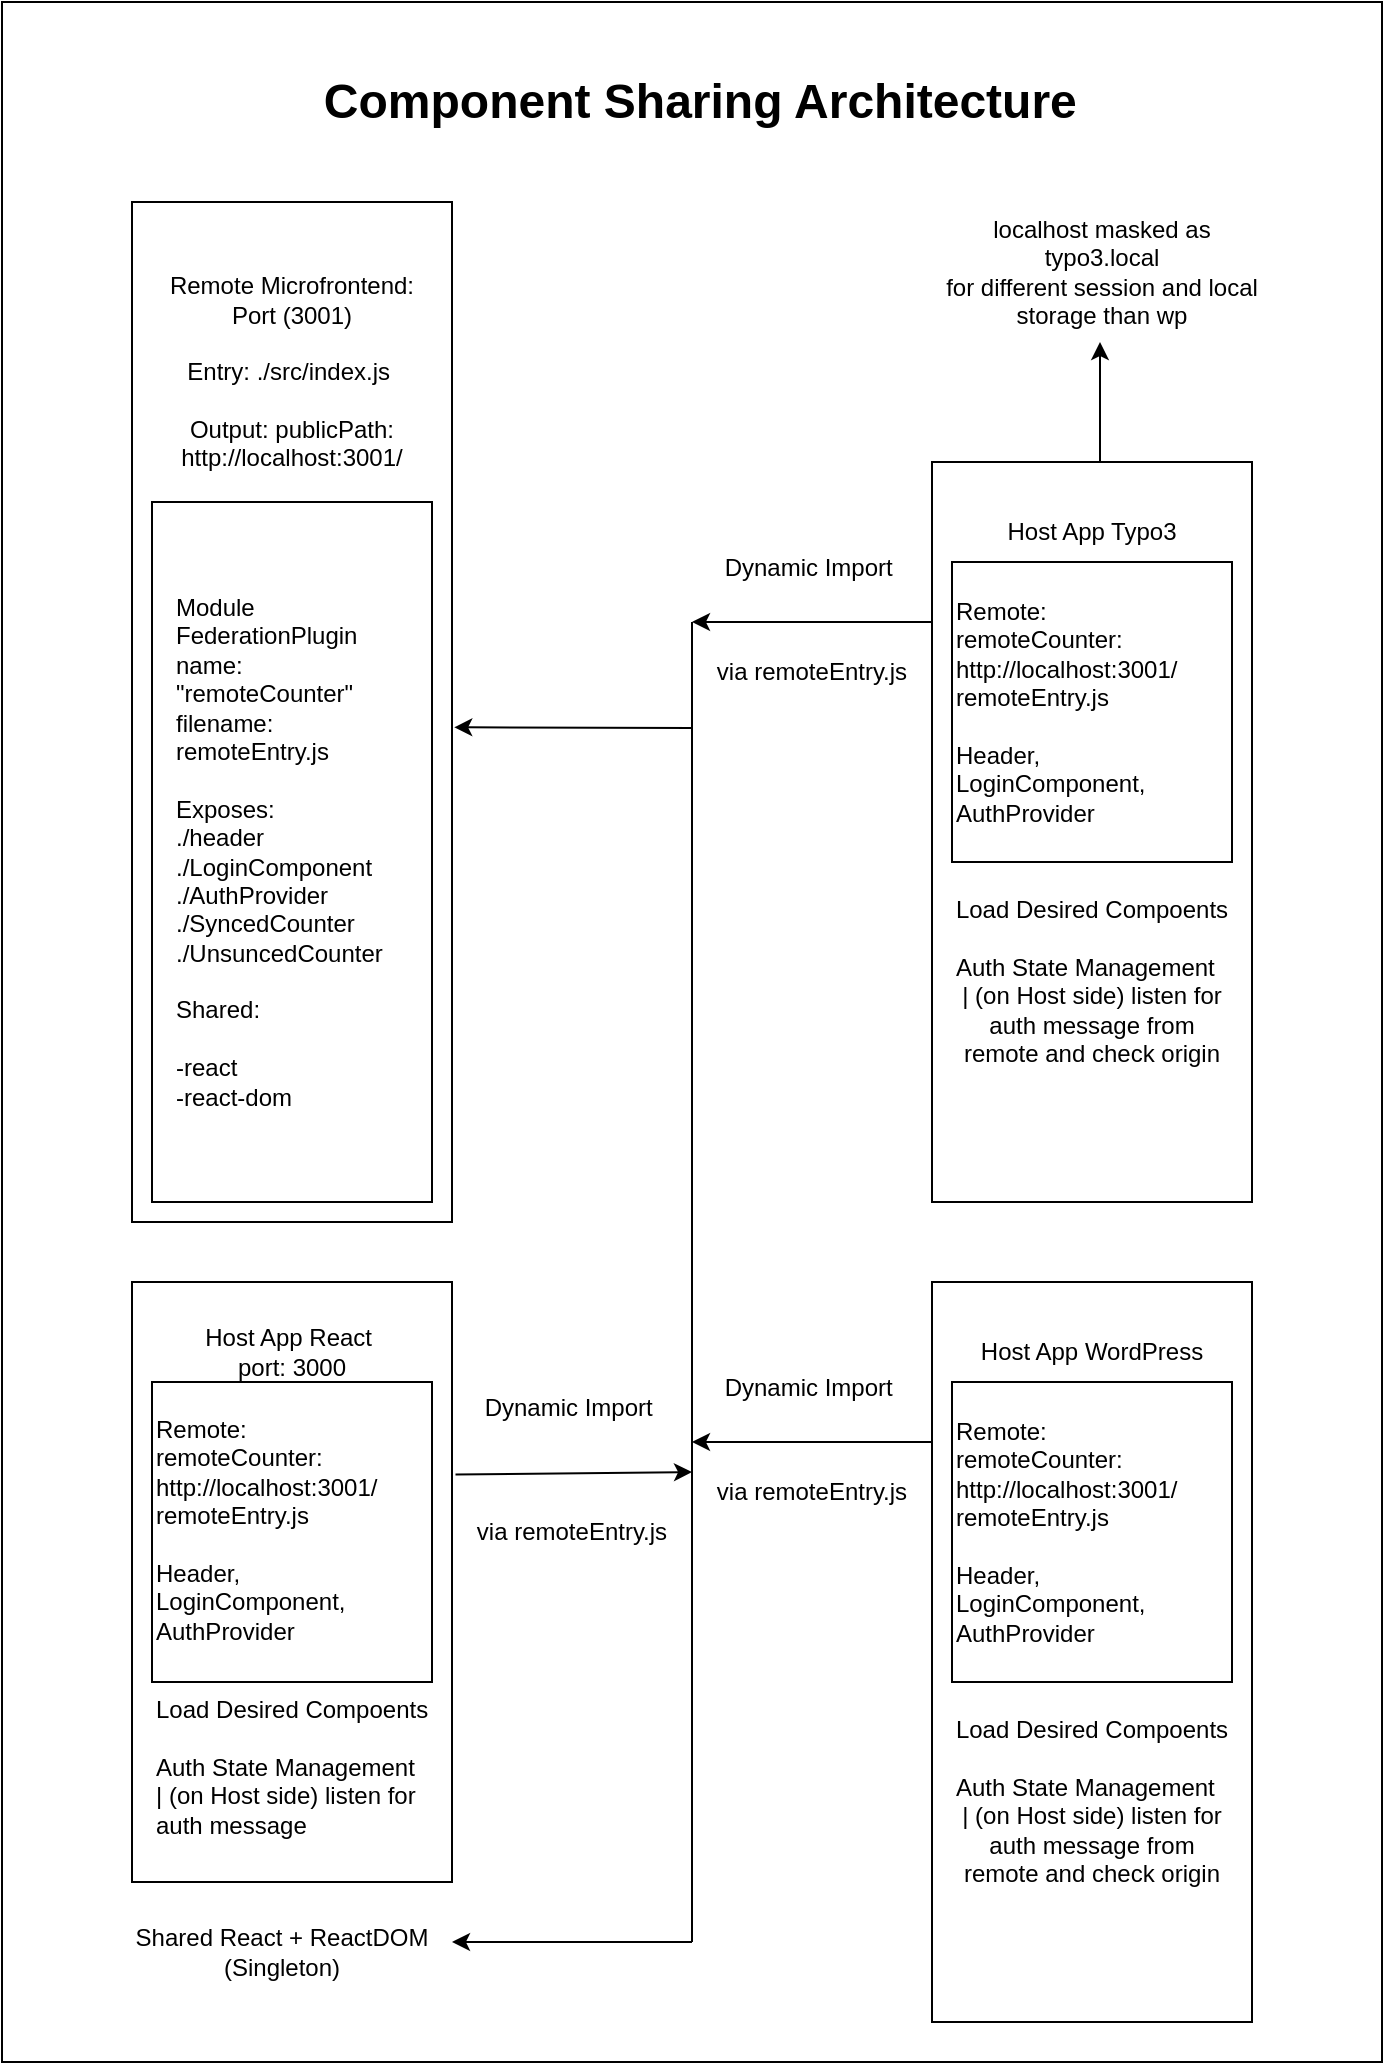 <mxfile>
    <diagram id="EwUfucJ6vUFGV-msjvUV" name="Component Sharing Architecture">
        <mxGraphModel dx="1811" dy="1042" grid="1" gridSize="10" guides="1" tooltips="1" connect="1" arrows="1" fold="1" page="1" pageScale="1" pageWidth="850" pageHeight="1100" math="0" shadow="0">
            <root>
                <mxCell id="0"/>
                <mxCell id="1" parent="0"/>
                <mxCell id="40" value="" style="rounded=0;whiteSpace=wrap;html=1;" vertex="1" parent="1">
                    <mxGeometry x="80" y="30" width="690" height="1030" as="geometry"/>
                </mxCell>
                <mxCell id="7" style="edgeStyle=none;html=1;entryX=1.007;entryY=0.515;entryDx=0;entryDy=0;entryPerimeter=0;" edge="1" parent="1" target="2">
                    <mxGeometry relative="1" as="geometry">
                        <mxPoint x="465" y="385" as="targetPoint"/>
                        <mxPoint x="425" y="393" as="sourcePoint"/>
                    </mxGeometry>
                </mxCell>
                <mxCell id="2" value="" style="rounded=0;whiteSpace=wrap;html=1;" vertex="1" parent="1">
                    <mxGeometry x="145" y="130" width="160" height="510" as="geometry"/>
                </mxCell>
                <mxCell id="3" value="Remote Microfrontend: Port (3001)&lt;div&gt;&lt;br&gt;&lt;/div&gt;&lt;div&gt;Entry: ./src/index.js&amp;nbsp;&lt;/div&gt;&lt;div&gt;&lt;br&gt;&lt;/div&gt;&lt;div&gt;Output: publicPath:&lt;/div&gt;&lt;div&gt;http://localhost:3001/&lt;/div&gt;" style="text;html=1;align=center;verticalAlign=middle;whiteSpace=wrap;rounded=0;" vertex="1" parent="1">
                    <mxGeometry x="155" y="150" width="140" height="130" as="geometry"/>
                </mxCell>
                <mxCell id="5" value="" style="rounded=0;whiteSpace=wrap;html=1;" vertex="1" parent="1">
                    <mxGeometry x="155" y="280" width="140" height="350" as="geometry"/>
                </mxCell>
                <mxCell id="6" value="Module FederationPlugin&lt;div&gt;name: &quot;remoteCounter&quot;&lt;/div&gt;&lt;div&gt;filename: remoteEntry.js&lt;/div&gt;&lt;div&gt;&lt;br&gt;&lt;/div&gt;&lt;div&gt;Exposes:&lt;/div&gt;&lt;div&gt;./header&lt;/div&gt;&lt;div&gt;./LoginComponent&lt;/div&gt;&lt;div&gt;./AuthProvider&lt;/div&gt;&lt;div&gt;./SyncedCounter&lt;/div&gt;&lt;div&gt;./UnsuncedCounter&lt;/div&gt;&lt;div&gt;&lt;br&gt;&lt;/div&gt;&lt;div&gt;Shared:&lt;/div&gt;&lt;div&gt;&lt;br&gt;&lt;/div&gt;&lt;div&gt;-react&amp;nbsp;&lt;/div&gt;&lt;div&gt;-react-dom&lt;/div&gt;" style="text;html=1;align=left;verticalAlign=middle;whiteSpace=wrap;rounded=0;" vertex="1" parent="1">
                    <mxGeometry x="165" y="290" width="120" height="330" as="geometry"/>
                </mxCell>
                <mxCell id="8" value="" style="endArrow=none;html=1;" edge="1" parent="1">
                    <mxGeometry width="50" height="50" relative="1" as="geometry">
                        <mxPoint x="425" y="1000" as="sourcePoint"/>
                        <mxPoint x="425" y="340" as="targetPoint"/>
                        <Array as="points"/>
                    </mxGeometry>
                </mxCell>
                <mxCell id="11" style="edgeStyle=none;html=1;exitX=1.011;exitY=0.321;exitDx=0;exitDy=0;exitPerimeter=0;" edge="1" parent="1" source="9">
                    <mxGeometry relative="1" as="geometry">
                        <mxPoint x="425" y="765" as="targetPoint"/>
                    </mxGeometry>
                </mxCell>
                <mxCell id="9" value="" style="rounded=0;whiteSpace=wrap;html=1;" vertex="1" parent="1">
                    <mxGeometry x="145" y="670" width="160" height="300" as="geometry"/>
                </mxCell>
                <mxCell id="10" value="Host App React&amp;nbsp;&lt;div&gt;port: 3000&lt;/div&gt;" style="text;html=1;align=center;verticalAlign=middle;whiteSpace=wrap;rounded=0;" vertex="1" parent="1">
                    <mxGeometry x="155" y="680" width="140" height="50" as="geometry"/>
                </mxCell>
                <mxCell id="13" value="" style="endArrow=classic;html=1;" edge="1" parent="1">
                    <mxGeometry width="50" height="50" relative="1" as="geometry">
                        <mxPoint x="425" y="1000" as="sourcePoint"/>
                        <mxPoint x="305" y="1000" as="targetPoint"/>
                    </mxGeometry>
                </mxCell>
                <mxCell id="14" value="Shared React + ReactDOM (Singleton)" style="text;html=1;align=center;verticalAlign=middle;whiteSpace=wrap;rounded=0;" vertex="1" parent="1">
                    <mxGeometry x="140" y="990" width="160" height="30" as="geometry"/>
                </mxCell>
                <mxCell id="15" value="" style="rounded=0;whiteSpace=wrap;html=1;" vertex="1" parent="1">
                    <mxGeometry x="155" y="720" width="140" height="150" as="geometry"/>
                </mxCell>
                <mxCell id="16" value="Dynamic Import&amp;nbsp;&lt;div&gt;&lt;br&gt;&lt;/div&gt;" style="text;html=1;align=center;verticalAlign=middle;whiteSpace=wrap;rounded=0;" vertex="1" parent="1">
                    <mxGeometry x="315" y="730" width="100" height="20" as="geometry"/>
                </mxCell>
                <mxCell id="17" value="via remoteEntry.js" style="text;html=1;align=center;verticalAlign=middle;whiteSpace=wrap;rounded=0;" vertex="1" parent="1">
                    <mxGeometry x="300" y="780" width="130" height="30" as="geometry"/>
                </mxCell>
                <mxCell id="18" value="Remote:&lt;div&gt;remoteCounter:&lt;/div&gt;&lt;div&gt;http://localhost:3001/&lt;/div&gt;&lt;div&gt;remoteEntry.js&lt;/div&gt;&lt;div&gt;&lt;br&gt;&lt;/div&gt;&lt;div&gt;Header, LoginComponent, AuthProvider&lt;/div&gt;" style="text;html=1;align=left;verticalAlign=top;whiteSpace=wrap;rounded=0;" vertex="1" parent="1">
                    <mxGeometry x="155" y="730" width="140" height="120" as="geometry"/>
                </mxCell>
                <mxCell id="19" value="&lt;div&gt;Load Desired Compoents&lt;/div&gt;&lt;div&gt;&lt;br&gt;&lt;/div&gt;&lt;div&gt;&lt;div&gt;Auth State Management&amp;nbsp;&amp;nbsp;&lt;/div&gt;&lt;div&gt;| (on Host side) listen for auth message&lt;/div&gt;&lt;/div&gt;" style="text;html=1;align=left;verticalAlign=top;whiteSpace=wrap;rounded=0;" vertex="1" parent="1">
                    <mxGeometry x="155" y="870" width="140" height="110" as="geometry"/>
                </mxCell>
                <mxCell id="20" value="" style="rounded=0;whiteSpace=wrap;html=1;" vertex="1" parent="1">
                    <mxGeometry x="545" y="670" width="160" height="370" as="geometry"/>
                </mxCell>
                <mxCell id="21" value="Host App WordPress" style="text;html=1;align=center;verticalAlign=middle;whiteSpace=wrap;rounded=0;" vertex="1" parent="1">
                    <mxGeometry x="555" y="680" width="140" height="50" as="geometry"/>
                </mxCell>
                <mxCell id="22" value="" style="rounded=0;whiteSpace=wrap;html=1;" vertex="1" parent="1">
                    <mxGeometry x="555" y="720" width="140" height="150" as="geometry"/>
                </mxCell>
                <mxCell id="23" value="Remote:&lt;div&gt;remoteCounter:&lt;/div&gt;&lt;div&gt;http://localhost:3001/&lt;/div&gt;&lt;div&gt;remoteEntry.js&lt;/div&gt;&lt;div&gt;&lt;br&gt;&lt;/div&gt;&lt;div&gt;&lt;div&gt;&lt;span style=&quot;background-color: transparent;&quot;&gt;Header, LoginComponent, AuthProvider&lt;/span&gt;&lt;/div&gt;&lt;/div&gt;" style="text;html=1;align=left;verticalAlign=middle;whiteSpace=wrap;rounded=0;" vertex="1" parent="1">
                    <mxGeometry x="555" y="730" width="140" height="130" as="geometry"/>
                </mxCell>
                <mxCell id="24" value="&lt;div&gt;Load Desired Compoents&lt;/div&gt;&lt;div&gt;&lt;br&gt;&lt;/div&gt;&lt;div&gt;&lt;div&gt;Auth State Management&amp;nbsp;&amp;nbsp;&lt;/div&gt;&lt;div&gt;| (on Host side) listen for auth message from remote and check origin&lt;/div&gt;&lt;/div&gt;&lt;div&gt;&lt;br style=&quot;color: rgb(63, 63, 63); text-align: left;&quot;&gt;&lt;/div&gt;" style="text;html=1;align=center;verticalAlign=top;whiteSpace=wrap;rounded=0;" vertex="1" parent="1">
                    <mxGeometry x="555" y="880" width="140" height="140" as="geometry"/>
                </mxCell>
                <mxCell id="26" style="edgeStyle=none;html=1;" edge="1" parent="1">
                    <mxGeometry relative="1" as="geometry">
                        <mxPoint x="425" y="750" as="targetPoint"/>
                        <mxPoint x="545" y="750" as="sourcePoint"/>
                    </mxGeometry>
                </mxCell>
                <mxCell id="27" value="Dynamic Import&amp;nbsp;&lt;div&gt;&lt;br&gt;&lt;/div&gt;" style="text;html=1;align=center;verticalAlign=middle;whiteSpace=wrap;rounded=0;" vertex="1" parent="1">
                    <mxGeometry x="435" y="720" width="100" height="20" as="geometry"/>
                </mxCell>
                <mxCell id="28" value="via remoteEntry.js" style="text;html=1;align=center;verticalAlign=middle;whiteSpace=wrap;rounded=0;" vertex="1" parent="1">
                    <mxGeometry x="420" y="760" width="130" height="30" as="geometry"/>
                </mxCell>
                <mxCell id="29" value="" style="rounded=0;whiteSpace=wrap;html=1;" vertex="1" parent="1">
                    <mxGeometry x="545" y="260" width="160" height="370" as="geometry"/>
                </mxCell>
                <mxCell id="30" value="Host App Typo3" style="text;html=1;align=center;verticalAlign=middle;whiteSpace=wrap;rounded=0;" vertex="1" parent="1">
                    <mxGeometry x="555" y="270" width="140" height="50" as="geometry"/>
                </mxCell>
                <mxCell id="31" value="" style="rounded=0;whiteSpace=wrap;html=1;" vertex="1" parent="1">
                    <mxGeometry x="555" y="310" width="140" height="150" as="geometry"/>
                </mxCell>
                <mxCell id="32" value="Remote:&lt;div&gt;remoteCounter:&lt;/div&gt;&lt;div&gt;http://localhost:3001/&lt;/div&gt;&lt;div&gt;remoteEntry.js&lt;/div&gt;&lt;div&gt;&lt;br&gt;&lt;/div&gt;&lt;div&gt;&lt;div&gt;&lt;span style=&quot;background-color: transparent;&quot;&gt;Header, LoginComponent, AuthProvider&lt;/span&gt;&lt;/div&gt;&lt;/div&gt;" style="text;html=1;align=left;verticalAlign=middle;whiteSpace=wrap;rounded=0;" vertex="1" parent="1">
                    <mxGeometry x="555" y="320" width="140" height="130" as="geometry"/>
                </mxCell>
                <mxCell id="33" value="&lt;div&gt;Load Desired Compoents&lt;/div&gt;&lt;div&gt;&lt;br&gt;&lt;/div&gt;&lt;div&gt;&lt;div&gt;Auth State Management&amp;nbsp;&amp;nbsp;&lt;/div&gt;&lt;div&gt;| (on Host side) listen for auth message from remote and check origin&lt;/div&gt;&lt;/div&gt;&lt;div&gt;&lt;br style=&quot;color: rgb(63, 63, 63); text-align: left;&quot;&gt;&lt;/div&gt;" style="text;html=1;align=center;verticalAlign=top;whiteSpace=wrap;rounded=0;" vertex="1" parent="1">
                    <mxGeometry x="555" y="470" width="140" height="140" as="geometry"/>
                </mxCell>
                <mxCell id="34" style="edgeStyle=none;html=1;" edge="1" parent="1">
                    <mxGeometry relative="1" as="geometry">
                        <mxPoint x="425" y="340" as="targetPoint"/>
                        <mxPoint x="545" y="340" as="sourcePoint"/>
                    </mxGeometry>
                </mxCell>
                <mxCell id="35" value="Dynamic Import&amp;nbsp;&lt;div&gt;&lt;br&gt;&lt;/div&gt;" style="text;html=1;align=center;verticalAlign=middle;whiteSpace=wrap;rounded=0;" vertex="1" parent="1">
                    <mxGeometry x="435" y="310" width="100" height="20" as="geometry"/>
                </mxCell>
                <mxCell id="36" value="via remoteEntry.js" style="text;html=1;align=center;verticalAlign=middle;whiteSpace=wrap;rounded=0;" vertex="1" parent="1">
                    <mxGeometry x="420" y="350" width="130" height="30" as="geometry"/>
                </mxCell>
                <mxCell id="37" value="" style="endArrow=classic;html=1;" edge="1" parent="1">
                    <mxGeometry width="50" height="50" relative="1" as="geometry">
                        <mxPoint x="629" y="260" as="sourcePoint"/>
                        <mxPoint x="629" y="200" as="targetPoint"/>
                    </mxGeometry>
                </mxCell>
                <mxCell id="39" value="localhost masked as typo3.local&lt;div&gt;for different session and local storage than wp&lt;/div&gt;" style="text;html=1;align=center;verticalAlign=middle;whiteSpace=wrap;rounded=0;" vertex="1" parent="1">
                    <mxGeometry x="550" y="130" width="160" height="70" as="geometry"/>
                </mxCell>
                <mxCell id="41" value="&lt;font style=&quot;font-size: 24px;&quot;&gt;&lt;b&gt;Component Sharing Architecture&amp;nbsp;&lt;/b&gt;&lt;/font&gt;" style="text;html=1;align=center;verticalAlign=middle;whiteSpace=wrap;rounded=0;" vertex="1" parent="1">
                    <mxGeometry x="225" y="50" width="415" height="60" as="geometry"/>
                </mxCell>
            </root>
        </mxGraphModel>
    </diagram>
    <diagram id="NNhuKjdYbBNicGCK4ZAx" name="JWT sharing Architecture From Remote to Host">
        <mxGraphModel dx="1783" dy="1340" grid="1" gridSize="10" guides="1" tooltips="1" connect="1" arrows="1" fold="1" page="1" pageScale="1" pageWidth="850" pageHeight="1100" math="0" shadow="0">
            <root>
                <mxCell id="0"/>
                <mxCell id="1" parent="0"/>
                <mxCell id="saeyyDm7tF18iEG3w0Cp-18" value="" style="rounded=0;whiteSpace=wrap;html=1;" vertex="1" parent="1">
                    <mxGeometry x="10" y="560" width="800" height="440" as="geometry"/>
                </mxCell>
                <mxCell id="saeyyDm7tF18iEG3w0Cp-2" value="" style="rounded=0;whiteSpace=wrap;html=1;" vertex="1" parent="1">
                    <mxGeometry x="245" y="60" width="350" height="490" as="geometry"/>
                </mxCell>
                <mxCell id="saeyyDm7tF18iEG3w0Cp-3" value="Remote Auth App&lt;div&gt;&lt;br&gt;&lt;/div&gt;&lt;div&gt;&lt;ul&gt;&lt;li&gt;&lt;span style=&quot;background-color: transparent;&quot;&gt;Provides &amp;lt;AuthProvider&amp;gt;&amp;nbsp; &amp;nbsp; &amp;nbsp; &amp;nbsp; &amp;nbsp; &amp;nbsp; &amp;nbsp; &amp;nbsp; &amp;nbsp; &amp;nbsp; &amp;nbsp;&amp;nbsp;&lt;/span&gt;&lt;/li&gt;&lt;li&gt;&lt;span style=&quot;background-color: transparent;&quot;&gt;Handles login, logout, token refresh&lt;/span&gt;&lt;/li&gt;&lt;li&gt;&lt;span style=&quot;background-color: transparent;&quot;&gt;&amp;nbsp;Stores:&amp;nbsp; &amp;nbsp; &amp;nbsp; &amp;nbsp; &amp;nbsp; &amp;nbsp; &amp;nbsp; &amp;nbsp; &amp;nbsp; &amp;nbsp; &amp;nbsp; &amp;nbsp; &amp;nbsp; &amp;nbsp; &amp;nbsp; &amp;nbsp;&lt;/span&gt;&lt;/li&gt;&lt;ul&gt;&lt;li&gt;JWT Access Token&amp;nbsp;&lt;span style=&quot;color: rgb(63, 63, 63);&quot;&gt;→&lt;/span&gt;&amp;nbsp;sessionStorage&amp;nbsp; &amp;nbsp; &amp;nbsp; &amp;nbsp; &amp;nbsp;&amp;nbsp;&lt;/li&gt;&lt;li&gt;Refresh Token&amp;nbsp; &amp;nbsp;→ localStorage (private)&amp;nbsp;&lt;/li&gt;&lt;/ul&gt;&lt;li&gt;Handles login:&amp;nbsp; &amp;nbsp; &amp;nbsp; &amp;nbsp; &amp;nbsp; &amp;nbsp; &amp;nbsp; &amp;nbsp; &amp;nbsp; &amp;nbsp; &amp;nbsp; &amp;nbsp; &amp;nbsp; &amp;nbsp; &amp;nbsp; &amp;nbsp; &amp;nbsp;&amp;nbsp;&lt;/li&gt;&lt;ul&gt;&lt;li&gt;POST /auth/login → gets access &amp;amp; refresh&amp;nbsp; &amp;nbsp; &amp;nbsp;&amp;nbsp;&lt;/li&gt;&lt;li&gt;📨 Broadcasts token to host via postMessage&amp;nbsp; &amp;nbsp; &amp;nbsp; &amp;nbsp; &amp;nbsp; &amp;nbsp; &amp;nbsp;&lt;/li&gt;&lt;/ul&gt;&lt;/ul&gt;&lt;div&gt;&lt;div&gt;&lt;ul&gt;&lt;li&gt;Handles token refresh:&amp;nbsp; &amp;nbsp; &amp;nbsp; &amp;nbsp; &amp;nbsp; &amp;nbsp; &amp;nbsp; &amp;nbsp; &amp;nbsp; &amp;nbsp; &amp;nbsp; &amp;nbsp; &amp;nbsp;&amp;nbsp;&lt;/li&gt;&lt;ul&gt;&lt;li&gt;Auto every 14 min using refresh token&amp;nbsp; &amp;nbsp; &amp;nbsp; &amp;nbsp;&lt;/li&gt;&lt;li&gt;Shares new token via postMessage&amp;nbsp; &amp;nbsp; &amp;nbsp; &amp;nbsp; &amp;nbsp; &amp;nbsp; &amp;nbsp; &amp;nbsp; &amp;nbsp; &amp;nbsp; &amp;nbsp; &amp;nbsp; &amp;nbsp; &amp;nbsp; &amp;nbsp; &amp;nbsp; &amp;nbsp; &amp;nbsp; &amp;nbsp; &amp;nbsp; &amp;nbsp; &amp;nbsp; &amp;nbsp; &amp;nbsp; &amp;nbsp; &amp;nbsp; &amp;nbsp; &amp;nbsp;&lt;/li&gt;&lt;/ul&gt;&lt;li&gt;Listens to:&amp;nbsp; &amp;nbsp; &amp;nbsp; &amp;nbsp; &amp;nbsp; &amp;nbsp; &amp;nbsp; &amp;nbsp; &amp;nbsp; &amp;nbsp; &amp;nbsp; &amp;nbsp; &amp;nbsp; &amp;nbsp; &amp;nbsp; &amp;nbsp; &amp;nbsp; &amp;nbsp; &amp;nbsp;&lt;/li&gt;&lt;ul&gt;&lt;li&gt;📨 REQUEST_AUTH_TOKEN from host&amp;nbsp; &amp;nbsp; &amp;nbsp; &amp;nbsp; &amp;nbsp; &amp;nbsp; &amp;nbsp; &amp;nbsp;&lt;/li&gt;&lt;li&gt;↳ Responds with AUTH_TOKEN_UPDATE&lt;/li&gt;&lt;/ul&gt;&lt;/ul&gt;&lt;/div&gt;&lt;div&gt;&lt;ul&gt;&lt;li&gt;On logout:&amp;nbsp; &amp;nbsp; &amp;nbsp; &amp;nbsp; &amp;nbsp; &amp;nbsp; &amp;nbsp; &amp;nbsp; &amp;nbsp; &amp;nbsp; &amp;nbsp; &amp;nbsp; &amp;nbsp; &amp;nbsp; &amp;nbsp; &amp;nbsp; &amp;nbsp; &amp;nbsp; &amp;nbsp;&amp;nbsp;&lt;/li&gt;&lt;ul&gt;&lt;li&gt;Clears all storage&amp;nbsp; &amp;nbsp; &amp;nbsp; &amp;nbsp; &amp;nbsp; &amp;nbsp; &amp;nbsp; &amp;nbsp; &amp;nbsp; &amp;nbsp; &amp;nbsp; &amp;nbsp; &amp;nbsp;&amp;nbsp;&lt;/li&gt;&lt;li&gt;Broadcasts AUTH_LOGOUT&amp;nbsp;&lt;/li&gt;&lt;/ul&gt;&lt;/ul&gt;&lt;/div&gt;&lt;/div&gt;&lt;/div&gt;" style="text;html=1;align=left;verticalAlign=top;whiteSpace=wrap;rounded=0;" vertex="1" parent="1">
                    <mxGeometry x="255" y="70" width="330" height="470" as="geometry"/>
                </mxCell>
                <mxCell id="saeyyDm7tF18iEG3w0Cp-4" value="" style="rounded=0;whiteSpace=wrap;html=1;" vertex="1" parent="1">
                    <mxGeometry x="40" y="680" width="290" height="240" as="geometry"/>
                </mxCell>
                <mxCell id="saeyyDm7tF18iEG3w0Cp-5" value="Remote Auth App&lt;div&gt;&lt;br&gt;&lt;/div&gt;&lt;div&gt;React App at http://3001&lt;/div&gt;&lt;div style=&quot;text-align: center;&quot;&gt;----------------------------------------&lt;/div&gt;&lt;div&gt;&lt;ul&gt;&lt;li&gt;&lt;span style=&quot;background-color: transparent;&quot;&gt;Emits:&lt;/span&gt;&lt;/li&gt;&lt;ul&gt;&lt;li&gt;AUTH_TOKEN_UPDATE&amp;nbsp; &amp;nbsp; &amp;nbsp; &amp;nbsp; &amp;nbsp; &amp;nbsp; &amp;nbsp;&lt;/li&gt;&lt;li&gt;&lt;span style=&quot;background-color: transparent;&quot;&gt;AUTH_LOGOUT&amp;nbsp;&lt;/span&gt;&lt;/li&gt;&lt;/ul&gt;&lt;li&gt;Listens:&amp;nbsp; &amp;nbsp; &amp;nbsp; &amp;nbsp; &amp;nbsp; &amp;nbsp; &amp;nbsp; &amp;nbsp; &amp;nbsp; &amp;nbsp; &amp;nbsp; &amp;nbsp; &amp;nbsp; &amp;nbsp; &amp;nbsp; &amp;nbsp; &amp;nbsp;&amp;nbsp;&lt;/li&gt;&lt;ul&gt;&lt;li&gt;&lt;span style=&quot;background-color: transparent;&quot;&gt;REQUEST_AUTH_TOKEN&amp;nbsp; &amp;nbsp; &amp;nbsp; &amp;nbsp; &amp;nbsp; &amp;nbsp; &amp;nbsp; &amp;nbsp; &amp;nbsp; &amp;nbsp; &amp;nbsp; &amp;nbsp; &amp;nbsp; &amp;nbsp; &amp;nbsp; &amp;nbsp; &amp;nbsp; &amp;nbsp; &amp;nbsp;&lt;/span&gt;&lt;/li&gt;&lt;/ul&gt;&lt;/ul&gt;&lt;/div&gt;" style="text;html=1;align=left;verticalAlign=top;whiteSpace=wrap;rounded=0;" vertex="1" parent="1">
                    <mxGeometry x="50" y="705" width="270" height="190" as="geometry"/>
                </mxCell>
                <mxCell id="saeyyDm7tF18iEG3w0Cp-7" value="" style="rounded=0;whiteSpace=wrap;html=1;" vertex="1" parent="1">
                    <mxGeometry x="500" y="630" width="290" height="150" as="geometry"/>
                </mxCell>
                <mxCell id="saeyyDm7tF18iEG3w0Cp-8" value="Host App WP&lt;div&gt;&lt;br&gt;&lt;/div&gt;&lt;div style=&quot;text-align: center;&quot;&gt;----------------------------------------&lt;/div&gt;&lt;div&gt;&lt;ul&gt;&lt;li&gt;&lt;span style=&quot;background-color: transparent;&quot;&gt;Loads Modules&amp;nbsp; &amp;nbsp; &amp;nbsp; &amp;nbsp; &amp;nbsp; &amp;nbsp; &amp;nbsp;&amp;nbsp;&lt;/span&gt;&lt;/li&gt;&lt;li&gt;Listens for message (Checking Origin)&lt;/li&gt;&lt;li&gt;Sends:&lt;/li&gt;&lt;ul&gt;&lt;li&gt;Request_AUTH_TOKEN&amp;nbsp; &amp;nbsp; &amp;nbsp; &amp;nbsp; &amp;nbsp; &amp;nbsp; &amp;nbsp; &amp;nbsp; &amp;nbsp; &amp;nbsp; &amp;nbsp; &amp;nbsp; &amp;nbsp; &amp;nbsp; &amp;nbsp; &amp;nbsp; &amp;nbsp; &amp;nbsp; &amp;nbsp; &amp;nbsp; &amp;nbsp; &amp;nbsp; &amp;nbsp; &amp;nbsp; &amp;nbsp; &amp;nbsp; &amp;nbsp; &amp;nbsp; &amp;nbsp; &amp;nbsp;&lt;/li&gt;&lt;/ul&gt;&lt;/ul&gt;&lt;/div&gt;" style="text;html=1;align=left;verticalAlign=top;whiteSpace=wrap;rounded=0;" vertex="1" parent="1">
                    <mxGeometry x="510" y="630" width="270" height="190" as="geometry"/>
                </mxCell>
                <mxCell id="saeyyDm7tF18iEG3w0Cp-13" value="" style="rounded=0;whiteSpace=wrap;html=1;" vertex="1" parent="1">
                    <mxGeometry x="500" y="830" width="290" height="150" as="geometry"/>
                </mxCell>
                <mxCell id="saeyyDm7tF18iEG3w0Cp-14" value="Host App Typo3&lt;div&gt;&lt;br&gt;&lt;/div&gt;&lt;div style=&quot;text-align: center;&quot;&gt;----------------------------------------&lt;/div&gt;&lt;div&gt;&lt;ul&gt;&lt;li&gt;&lt;span style=&quot;background-color: transparent;&quot;&gt;Loads Modules&amp;nbsp; &amp;nbsp; &amp;nbsp; &amp;nbsp; &amp;nbsp; &amp;nbsp; &amp;nbsp;&amp;nbsp;&lt;/span&gt;&lt;/li&gt;&lt;li&gt;Listens for message (Checking Origin)&lt;/li&gt;&lt;li&gt;Sends:&lt;/li&gt;&lt;ul&gt;&lt;li&gt;Request_AUTH_TOKEN&amp;nbsp; &amp;nbsp; &amp;nbsp; &amp;nbsp; &amp;nbsp; &amp;nbsp; &amp;nbsp; &amp;nbsp; &amp;nbsp; &amp;nbsp; &amp;nbsp; &amp;nbsp; &amp;nbsp; &amp;nbsp; &amp;nbsp; &amp;nbsp; &amp;nbsp; &amp;nbsp; &amp;nbsp; &amp;nbsp; &amp;nbsp; &amp;nbsp; &amp;nbsp; &amp;nbsp; &amp;nbsp; &amp;nbsp; &amp;nbsp; &amp;nbsp; &amp;nbsp; &amp;nbsp;&lt;/li&gt;&lt;/ul&gt;&lt;/ul&gt;&lt;/div&gt;" style="text;html=1;align=left;verticalAlign=top;whiteSpace=wrap;rounded=0;" vertex="1" parent="1">
                    <mxGeometry x="510" y="831" width="270" height="190" as="geometry"/>
                </mxCell>
                <mxCell id="saeyyDm7tF18iEG3w0Cp-15" value="" style="endArrow=classic;startArrow=classic;html=1;exitX=1.005;exitY=0.296;exitDx=0;exitDy=0;entryX=0.008;entryY=0.802;entryDx=0;entryDy=0;exitPerimeter=0;entryPerimeter=0;" edge="1" parent="1">
                    <mxGeometry width="50" height="50" relative="1" as="geometry">
                        <mxPoint x="330.0" y="760.74" as="sourcePoint"/>
                        <mxPoint x="500.87" y="760" as="targetPoint"/>
                    </mxGeometry>
                </mxCell>
                <mxCell id="saeyyDm7tF18iEG3w0Cp-16" value="" style="endArrow=classic;startArrow=classic;html=1;exitX=0.988;exitY=0.89;exitDx=0;exitDy=0;entryX=0;entryY=0.75;entryDx=0;entryDy=0;exitPerimeter=0;" edge="1" parent="1">
                    <mxGeometry width="50" height="50" relative="1" as="geometry">
                        <mxPoint x="326.52" y="860.6" as="sourcePoint"/>
                        <mxPoint x="500" y="860" as="targetPoint"/>
                    </mxGeometry>
                </mxCell>
                <mxCell id="saeyyDm7tF18iEG3w0Cp-17" value="&lt;div style=&quot;&quot;&gt;&lt;font face=&quot;monospace&quot;&gt;&lt;span style=&quot;font-size: 0px; text-wrap-mode: nowrap;&quot;&gt;&amp;nbsp; &amp;nbsp;postMessage&amp;nbsp; &amp;nbsp;|&amp;nbsp; &amp;nbsp; &amp;nbsp; &amp;nbsp; &amp;nbsp; &amp;nbsp; &amp;nbsp; &amp;nbsp; &amp;nbsp; &amp;nbsp; &amp;nbsp; |&amp;nbsp; &amp;nbsp;postMessage&lt;/span&gt;&lt;/font&gt;&lt;span style=&quot;background-color: transparent;&quot;&gt;postMessage&amp;nbsp; &amp;nbsp; &amp;nbsp; &amp;nbsp; &amp;nbsp; &amp;nbsp; &amp;nbsp; &amp;nbsp; &amp;nbsp; &amp;nbsp; &amp;nbsp; &amp;nbsp; &amp;nbsp;&lt;/span&gt;&lt;/div&gt;&lt;div style=&quot;&quot;&gt;(AUTH_TOKEN_UPDATE)&amp;nbsp; &amp;nbsp; &amp;nbsp; &amp;nbsp;&lt;/div&gt;&lt;div style=&quot;&quot;&gt;&lt;span style=&quot;color: rgb(63, 63, 63);&quot;&gt;postMessage&lt;/span&gt;&lt;/div&gt;&lt;div style=&quot;&quot;&gt;(REQUEST_AUTH_TOKEN)&lt;/div&gt;&lt;div style=&quot;&quot;&gt;&lt;span style=&quot;background-color: transparent; font-size: 0px; text-wrap-mode: nowrap;&quot;&gt;&lt;font face=&quot;monospace&quot;&gt;&amp;nbsp;(AUTH_TOKEN_UPDATE)&amp;nbsp; &amp;nbsp; &amp;nbsp; &amp;nbsp; &amp;nbsp; &amp;nbsp; &amp;nbsp; (REQUEST_AUTH_TOKEN)&lt;/font&gt;&lt;/span&gt;&lt;span style=&quot;font-family: monospace; font-size: 0px; text-wrap-mode: nowrap; background-color: transparent;&quot;&gt;\%3CmxGraphModel%3E%3Croot%3E%3CmxCell%20id%3D%220%22%2F%3E%3CmxCell%20id%3D%221%22%20parent%3D%220%22%2F%3E%3CmxCell%20id%3D%222%22%20value%3D%22%22%20style%3D%22endArrow%3Dclassic%3BstartArrow%3Dclassic%3Bhtml%3D1%3BexitX%3D1%3BexitY%3D0.25%3BexitDx%3D0%3BexitDy%3D0%3BentryX%3D0%3BentryY%3D0.75%3BentryDx%3D0%3BentryDy%3D0%3B%22%20edge%3D%221%22%20parent%3D%221%22%3E%3CmxGeometry%20width%3D%2250%22%20height%3D%2250%22%20relative%3D%221%22%20as%3D%22geometry%22%3E%3CmxPoint%20x%3D%22330%22%20y%3D%22740%22%20as%3D%22sourcePoint%22%2F%3E%3CmxPoint%20x%3D%22500%22%20y%3D%22743%22%20as%3D%22targetPoint%22%2F%3E%3C%2FmxGeometry%3E%3C%2FmxCell%3E%3C%2Froot%3E%3C%2FmxGraphModel%3E&lt;/span&gt;&lt;/div&gt;" style="text;html=1;align=left;verticalAlign=middle;whiteSpace=wrap;rounded=0;" vertex="1" parent="1">
                    <mxGeometry x="340" y="770" width="160" height="100" as="geometry"/>
                </mxCell>
                <mxCell id="saeyyDm7tF18iEG3w0Cp-19" value="&lt;font style=&quot;font-size: 22px;&quot;&gt;&lt;b&gt;Communication using postMessage Built-in browser API&lt;/b&gt;&lt;/font&gt;" style="text;html=1;align=center;verticalAlign=middle;whiteSpace=wrap;rounded=0;" vertex="1" parent="1">
                    <mxGeometry x="20" y="570" width="780" height="30" as="geometry"/>
                </mxCell>
                <mxCell id="jp9c7pMxnT67Sy3DJcbH-1" value="&lt;font&gt;Consult Document&amp;nbsp;&lt;/font&gt;&lt;div&gt;&lt;h2&gt;&lt;a name=&quot;_Toc201416258&quot;&gt;&lt;font style=&quot;font-size: 12px;&quot;&gt;&lt;span style=&quot;font-family: &amp;quot;Segoe UI Emoji&amp;quot;, sans-serif;&quot;&gt;🔐&lt;/span&gt; Wordpress Auth Flow&lt;/font&gt;&lt;/a&gt;&lt;/h2&gt;&lt;/div&gt;" style="shape=note;whiteSpace=wrap;html=1;backgroundOutline=1;fontColor=#000000;darkOpacity=0.05;fillColor=#FFF9B2;strokeColor=none;fillStyle=solid;direction=west;gradientDirection=north;gradientColor=#FFF2A1;shadow=1;size=20;pointerEvents=1;" vertex="1" parent="1">
                    <mxGeometry x="720" y="520" width="80" height="130" as="geometry"/>
                </mxCell>
                <mxCell id="jp9c7pMxnT67Sy3DJcbH-2" value="&lt;font&gt;Consult Document&amp;nbsp;&lt;/font&gt;&lt;div&gt;&lt;h2&gt;&lt;a name=&quot;_Toc201416258&quot;&gt;&lt;font style=&quot;font-size: 12px;&quot;&gt;&lt;span style=&quot;font-family: &amp;quot;Segoe UI Emoji&amp;quot;, sans-serif;&quot;&gt;🔐Typo3&lt;/span&gt;&amp;nbsp;Auth Flow&lt;/font&gt;&lt;/a&gt;&lt;/h2&gt;&lt;/div&gt;" style="shape=note;whiteSpace=wrap;html=1;backgroundOutline=1;fontColor=#000000;darkOpacity=0.05;fillColor=#FFF9B2;strokeColor=none;fillStyle=solid;direction=west;gradientDirection=north;gradientColor=#FFF2A1;shadow=1;size=20;pointerEvents=1;" vertex="1" parent="1">
                    <mxGeometry x="740" y="960" width="80" height="130" as="geometry"/>
                </mxCell>
                <mxCell id="jp9c7pMxnT67Sy3DJcbH-4" value="&lt;font&gt;Consult Document&amp;nbsp;&lt;/font&gt;&lt;div&gt;&amp;nbsp;&lt;h2&gt;&lt;a style=&quot;background-color: transparent; font-size: 12px; font-weight: normal;&quot; name=&quot;_Toc201416258&quot;&gt;&lt;span style=&quot;font-family: &amp;quot;Segoe UI Emoji&amp;quot;, sans-serif;&quot;&gt;🔐&lt;/span&gt;&lt;/a&gt;&lt;font face=&quot;Segoe UI Emoji, sans-serif&quot;&gt;&lt;span style=&quot;font-size: 12px;&quot;&gt;Remote Auth Microfrontend (React)&lt;/span&gt;&lt;/font&gt;&lt;/h2&gt;&lt;/div&gt;" style="shape=note;whiteSpace=wrap;html=1;backgroundOutline=1;fontColor=#000000;darkOpacity=0.05;fillColor=#FFF9B2;strokeColor=none;fillStyle=solid;direction=west;gradientDirection=north;gradientColor=#FFF2A1;shadow=1;size=20;pointerEvents=1;" vertex="1" parent="1">
                    <mxGeometry x="40" y="895" width="120" height="130" as="geometry"/>
                </mxCell>
                <mxCell id="jp9c7pMxnT67Sy3DJcbH-6" value="consult code at&lt;div&gt;&lt;br&gt;&lt;/div&gt;&lt;div&gt;&lt;span style=&quot;white-space: pre;&quot;&gt;&#x9;&lt;/span&gt;remote-app\src\AuthContext.js&lt;/div&gt;" style="shape=note;whiteSpace=wrap;html=1;backgroundOutline=1;fontColor=#000000;darkOpacity=0.05;fillColor=#FFF9B2;strokeColor=none;fillStyle=solid;direction=west;gradientDirection=north;gradientColor=#FFF2A1;shadow=1;size=20;pointerEvents=1;align=left;verticalAlign=top;" vertex="1" parent="1">
                    <mxGeometry x="560" y="30" width="240" height="130" as="geometry"/>
                </mxCell>
            </root>
        </mxGraphModel>
    </diagram>
</mxfile>
